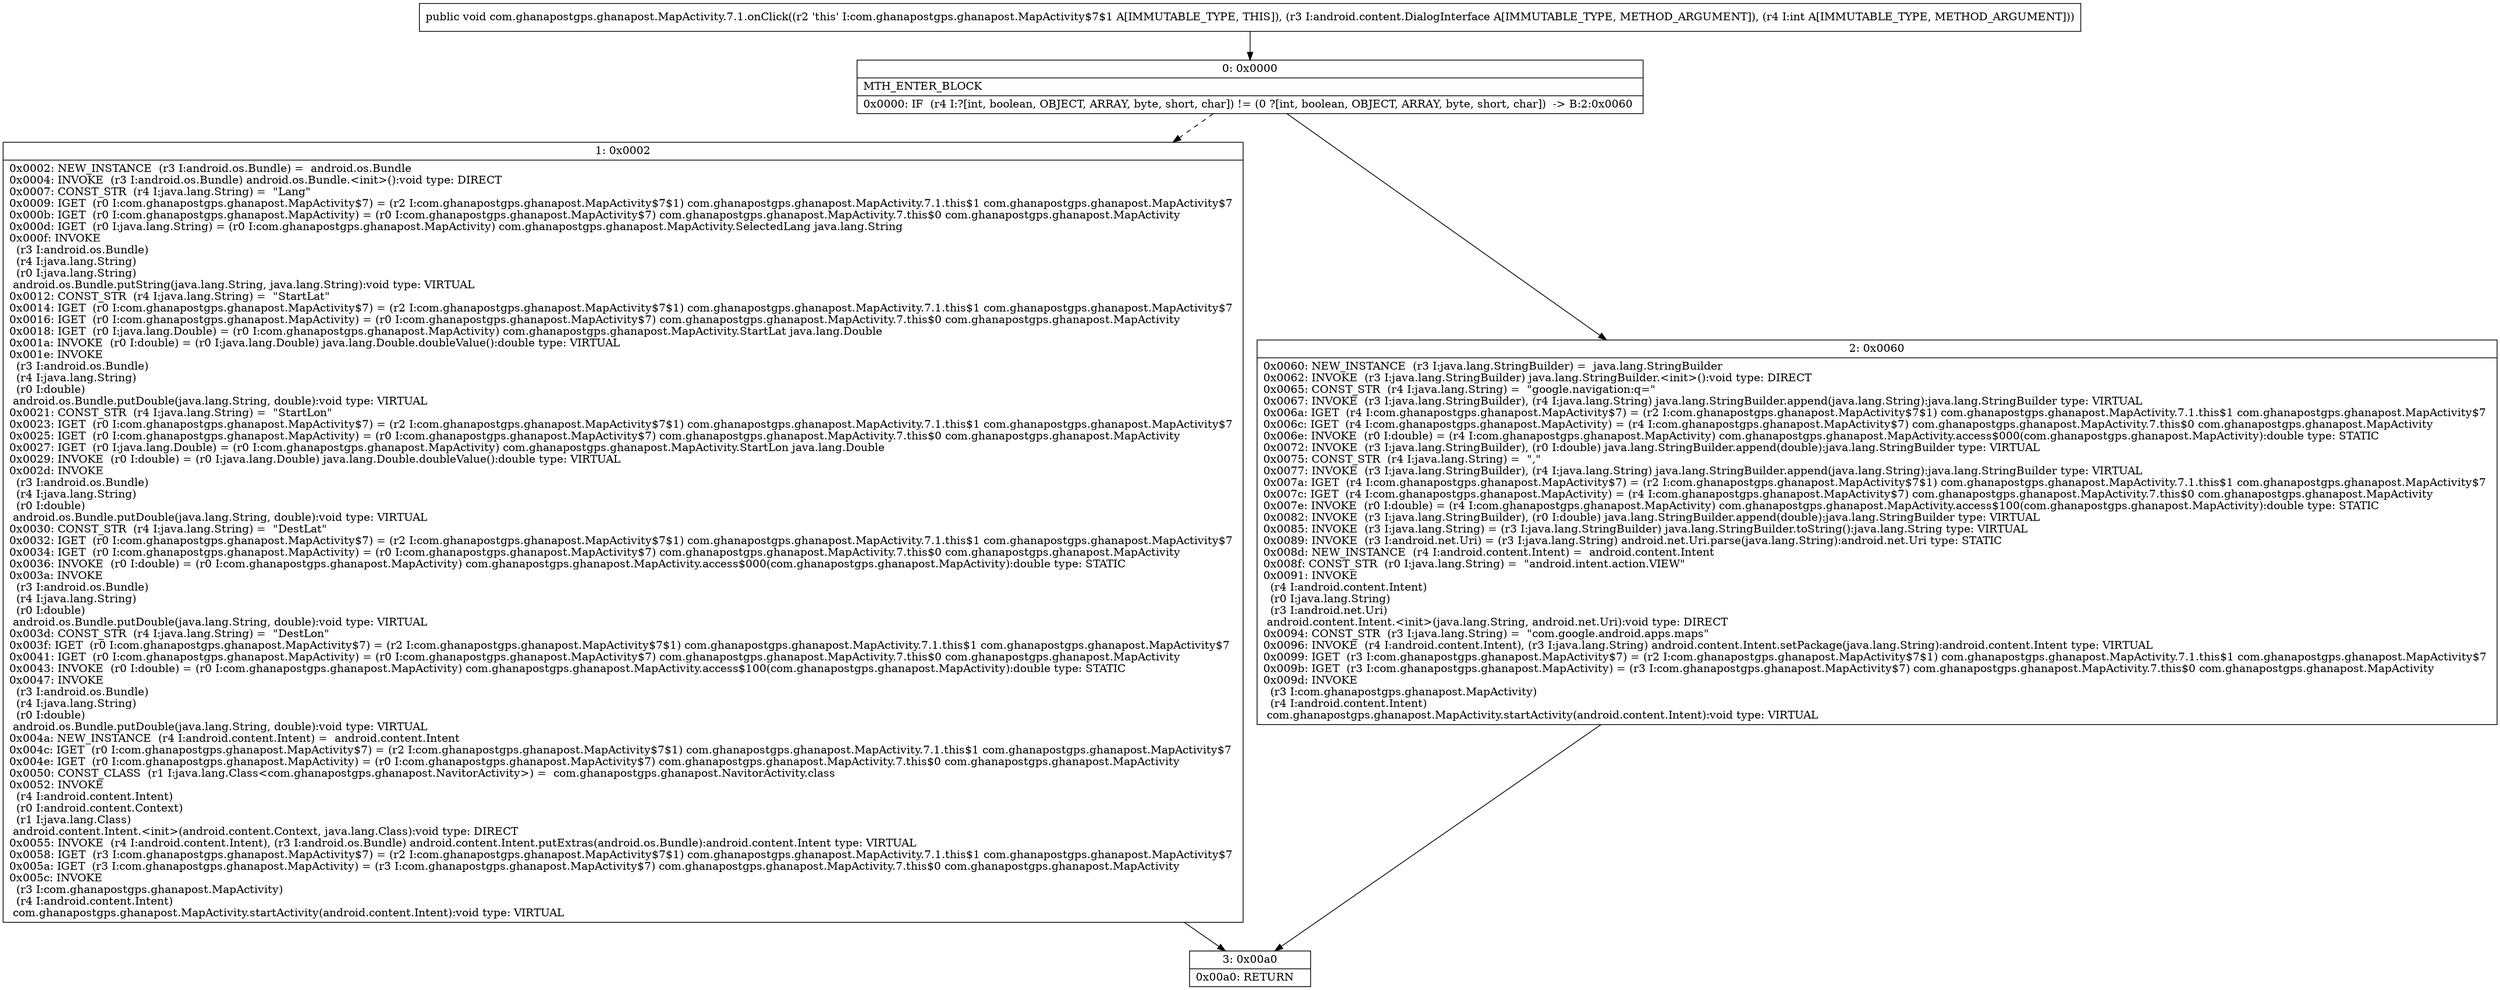 digraph "CFG forcom.ghanapostgps.ghanapost.MapActivity.7.1.onClick(Landroid\/content\/DialogInterface;I)V" {
Node_0 [shape=record,label="{0\:\ 0x0000|MTH_ENTER_BLOCK\l|0x0000: IF  (r4 I:?[int, boolean, OBJECT, ARRAY, byte, short, char]) != (0 ?[int, boolean, OBJECT, ARRAY, byte, short, char])  \-\> B:2:0x0060 \l}"];
Node_1 [shape=record,label="{1\:\ 0x0002|0x0002: NEW_INSTANCE  (r3 I:android.os.Bundle) =  android.os.Bundle \l0x0004: INVOKE  (r3 I:android.os.Bundle) android.os.Bundle.\<init\>():void type: DIRECT \l0x0007: CONST_STR  (r4 I:java.lang.String) =  \"Lang\" \l0x0009: IGET  (r0 I:com.ghanapostgps.ghanapost.MapActivity$7) = (r2 I:com.ghanapostgps.ghanapost.MapActivity$7$1) com.ghanapostgps.ghanapost.MapActivity.7.1.this$1 com.ghanapostgps.ghanapost.MapActivity$7 \l0x000b: IGET  (r0 I:com.ghanapostgps.ghanapost.MapActivity) = (r0 I:com.ghanapostgps.ghanapost.MapActivity$7) com.ghanapostgps.ghanapost.MapActivity.7.this$0 com.ghanapostgps.ghanapost.MapActivity \l0x000d: IGET  (r0 I:java.lang.String) = (r0 I:com.ghanapostgps.ghanapost.MapActivity) com.ghanapostgps.ghanapost.MapActivity.SelectedLang java.lang.String \l0x000f: INVOKE  \l  (r3 I:android.os.Bundle)\l  (r4 I:java.lang.String)\l  (r0 I:java.lang.String)\l android.os.Bundle.putString(java.lang.String, java.lang.String):void type: VIRTUAL \l0x0012: CONST_STR  (r4 I:java.lang.String) =  \"StartLat\" \l0x0014: IGET  (r0 I:com.ghanapostgps.ghanapost.MapActivity$7) = (r2 I:com.ghanapostgps.ghanapost.MapActivity$7$1) com.ghanapostgps.ghanapost.MapActivity.7.1.this$1 com.ghanapostgps.ghanapost.MapActivity$7 \l0x0016: IGET  (r0 I:com.ghanapostgps.ghanapost.MapActivity) = (r0 I:com.ghanapostgps.ghanapost.MapActivity$7) com.ghanapostgps.ghanapost.MapActivity.7.this$0 com.ghanapostgps.ghanapost.MapActivity \l0x0018: IGET  (r0 I:java.lang.Double) = (r0 I:com.ghanapostgps.ghanapost.MapActivity) com.ghanapostgps.ghanapost.MapActivity.StartLat java.lang.Double \l0x001a: INVOKE  (r0 I:double) = (r0 I:java.lang.Double) java.lang.Double.doubleValue():double type: VIRTUAL \l0x001e: INVOKE  \l  (r3 I:android.os.Bundle)\l  (r4 I:java.lang.String)\l  (r0 I:double)\l android.os.Bundle.putDouble(java.lang.String, double):void type: VIRTUAL \l0x0021: CONST_STR  (r4 I:java.lang.String) =  \"StartLon\" \l0x0023: IGET  (r0 I:com.ghanapostgps.ghanapost.MapActivity$7) = (r2 I:com.ghanapostgps.ghanapost.MapActivity$7$1) com.ghanapostgps.ghanapost.MapActivity.7.1.this$1 com.ghanapostgps.ghanapost.MapActivity$7 \l0x0025: IGET  (r0 I:com.ghanapostgps.ghanapost.MapActivity) = (r0 I:com.ghanapostgps.ghanapost.MapActivity$7) com.ghanapostgps.ghanapost.MapActivity.7.this$0 com.ghanapostgps.ghanapost.MapActivity \l0x0027: IGET  (r0 I:java.lang.Double) = (r0 I:com.ghanapostgps.ghanapost.MapActivity) com.ghanapostgps.ghanapost.MapActivity.StartLon java.lang.Double \l0x0029: INVOKE  (r0 I:double) = (r0 I:java.lang.Double) java.lang.Double.doubleValue():double type: VIRTUAL \l0x002d: INVOKE  \l  (r3 I:android.os.Bundle)\l  (r4 I:java.lang.String)\l  (r0 I:double)\l android.os.Bundle.putDouble(java.lang.String, double):void type: VIRTUAL \l0x0030: CONST_STR  (r4 I:java.lang.String) =  \"DestLat\" \l0x0032: IGET  (r0 I:com.ghanapostgps.ghanapost.MapActivity$7) = (r2 I:com.ghanapostgps.ghanapost.MapActivity$7$1) com.ghanapostgps.ghanapost.MapActivity.7.1.this$1 com.ghanapostgps.ghanapost.MapActivity$7 \l0x0034: IGET  (r0 I:com.ghanapostgps.ghanapost.MapActivity) = (r0 I:com.ghanapostgps.ghanapost.MapActivity$7) com.ghanapostgps.ghanapost.MapActivity.7.this$0 com.ghanapostgps.ghanapost.MapActivity \l0x0036: INVOKE  (r0 I:double) = (r0 I:com.ghanapostgps.ghanapost.MapActivity) com.ghanapostgps.ghanapost.MapActivity.access$000(com.ghanapostgps.ghanapost.MapActivity):double type: STATIC \l0x003a: INVOKE  \l  (r3 I:android.os.Bundle)\l  (r4 I:java.lang.String)\l  (r0 I:double)\l android.os.Bundle.putDouble(java.lang.String, double):void type: VIRTUAL \l0x003d: CONST_STR  (r4 I:java.lang.String) =  \"DestLon\" \l0x003f: IGET  (r0 I:com.ghanapostgps.ghanapost.MapActivity$7) = (r2 I:com.ghanapostgps.ghanapost.MapActivity$7$1) com.ghanapostgps.ghanapost.MapActivity.7.1.this$1 com.ghanapostgps.ghanapost.MapActivity$7 \l0x0041: IGET  (r0 I:com.ghanapostgps.ghanapost.MapActivity) = (r0 I:com.ghanapostgps.ghanapost.MapActivity$7) com.ghanapostgps.ghanapost.MapActivity.7.this$0 com.ghanapostgps.ghanapost.MapActivity \l0x0043: INVOKE  (r0 I:double) = (r0 I:com.ghanapostgps.ghanapost.MapActivity) com.ghanapostgps.ghanapost.MapActivity.access$100(com.ghanapostgps.ghanapost.MapActivity):double type: STATIC \l0x0047: INVOKE  \l  (r3 I:android.os.Bundle)\l  (r4 I:java.lang.String)\l  (r0 I:double)\l android.os.Bundle.putDouble(java.lang.String, double):void type: VIRTUAL \l0x004a: NEW_INSTANCE  (r4 I:android.content.Intent) =  android.content.Intent \l0x004c: IGET  (r0 I:com.ghanapostgps.ghanapost.MapActivity$7) = (r2 I:com.ghanapostgps.ghanapost.MapActivity$7$1) com.ghanapostgps.ghanapost.MapActivity.7.1.this$1 com.ghanapostgps.ghanapost.MapActivity$7 \l0x004e: IGET  (r0 I:com.ghanapostgps.ghanapost.MapActivity) = (r0 I:com.ghanapostgps.ghanapost.MapActivity$7) com.ghanapostgps.ghanapost.MapActivity.7.this$0 com.ghanapostgps.ghanapost.MapActivity \l0x0050: CONST_CLASS  (r1 I:java.lang.Class\<com.ghanapostgps.ghanapost.NavitorActivity\>) =  com.ghanapostgps.ghanapost.NavitorActivity.class \l0x0052: INVOKE  \l  (r4 I:android.content.Intent)\l  (r0 I:android.content.Context)\l  (r1 I:java.lang.Class)\l android.content.Intent.\<init\>(android.content.Context, java.lang.Class):void type: DIRECT \l0x0055: INVOKE  (r4 I:android.content.Intent), (r3 I:android.os.Bundle) android.content.Intent.putExtras(android.os.Bundle):android.content.Intent type: VIRTUAL \l0x0058: IGET  (r3 I:com.ghanapostgps.ghanapost.MapActivity$7) = (r2 I:com.ghanapostgps.ghanapost.MapActivity$7$1) com.ghanapostgps.ghanapost.MapActivity.7.1.this$1 com.ghanapostgps.ghanapost.MapActivity$7 \l0x005a: IGET  (r3 I:com.ghanapostgps.ghanapost.MapActivity) = (r3 I:com.ghanapostgps.ghanapost.MapActivity$7) com.ghanapostgps.ghanapost.MapActivity.7.this$0 com.ghanapostgps.ghanapost.MapActivity \l0x005c: INVOKE  \l  (r3 I:com.ghanapostgps.ghanapost.MapActivity)\l  (r4 I:android.content.Intent)\l com.ghanapostgps.ghanapost.MapActivity.startActivity(android.content.Intent):void type: VIRTUAL \l}"];
Node_2 [shape=record,label="{2\:\ 0x0060|0x0060: NEW_INSTANCE  (r3 I:java.lang.StringBuilder) =  java.lang.StringBuilder \l0x0062: INVOKE  (r3 I:java.lang.StringBuilder) java.lang.StringBuilder.\<init\>():void type: DIRECT \l0x0065: CONST_STR  (r4 I:java.lang.String) =  \"google.navigation:q=\" \l0x0067: INVOKE  (r3 I:java.lang.StringBuilder), (r4 I:java.lang.String) java.lang.StringBuilder.append(java.lang.String):java.lang.StringBuilder type: VIRTUAL \l0x006a: IGET  (r4 I:com.ghanapostgps.ghanapost.MapActivity$7) = (r2 I:com.ghanapostgps.ghanapost.MapActivity$7$1) com.ghanapostgps.ghanapost.MapActivity.7.1.this$1 com.ghanapostgps.ghanapost.MapActivity$7 \l0x006c: IGET  (r4 I:com.ghanapostgps.ghanapost.MapActivity) = (r4 I:com.ghanapostgps.ghanapost.MapActivity$7) com.ghanapostgps.ghanapost.MapActivity.7.this$0 com.ghanapostgps.ghanapost.MapActivity \l0x006e: INVOKE  (r0 I:double) = (r4 I:com.ghanapostgps.ghanapost.MapActivity) com.ghanapostgps.ghanapost.MapActivity.access$000(com.ghanapostgps.ghanapost.MapActivity):double type: STATIC \l0x0072: INVOKE  (r3 I:java.lang.StringBuilder), (r0 I:double) java.lang.StringBuilder.append(double):java.lang.StringBuilder type: VIRTUAL \l0x0075: CONST_STR  (r4 I:java.lang.String) =  \",\" \l0x0077: INVOKE  (r3 I:java.lang.StringBuilder), (r4 I:java.lang.String) java.lang.StringBuilder.append(java.lang.String):java.lang.StringBuilder type: VIRTUAL \l0x007a: IGET  (r4 I:com.ghanapostgps.ghanapost.MapActivity$7) = (r2 I:com.ghanapostgps.ghanapost.MapActivity$7$1) com.ghanapostgps.ghanapost.MapActivity.7.1.this$1 com.ghanapostgps.ghanapost.MapActivity$7 \l0x007c: IGET  (r4 I:com.ghanapostgps.ghanapost.MapActivity) = (r4 I:com.ghanapostgps.ghanapost.MapActivity$7) com.ghanapostgps.ghanapost.MapActivity.7.this$0 com.ghanapostgps.ghanapost.MapActivity \l0x007e: INVOKE  (r0 I:double) = (r4 I:com.ghanapostgps.ghanapost.MapActivity) com.ghanapostgps.ghanapost.MapActivity.access$100(com.ghanapostgps.ghanapost.MapActivity):double type: STATIC \l0x0082: INVOKE  (r3 I:java.lang.StringBuilder), (r0 I:double) java.lang.StringBuilder.append(double):java.lang.StringBuilder type: VIRTUAL \l0x0085: INVOKE  (r3 I:java.lang.String) = (r3 I:java.lang.StringBuilder) java.lang.StringBuilder.toString():java.lang.String type: VIRTUAL \l0x0089: INVOKE  (r3 I:android.net.Uri) = (r3 I:java.lang.String) android.net.Uri.parse(java.lang.String):android.net.Uri type: STATIC \l0x008d: NEW_INSTANCE  (r4 I:android.content.Intent) =  android.content.Intent \l0x008f: CONST_STR  (r0 I:java.lang.String) =  \"android.intent.action.VIEW\" \l0x0091: INVOKE  \l  (r4 I:android.content.Intent)\l  (r0 I:java.lang.String)\l  (r3 I:android.net.Uri)\l android.content.Intent.\<init\>(java.lang.String, android.net.Uri):void type: DIRECT \l0x0094: CONST_STR  (r3 I:java.lang.String) =  \"com.google.android.apps.maps\" \l0x0096: INVOKE  (r4 I:android.content.Intent), (r3 I:java.lang.String) android.content.Intent.setPackage(java.lang.String):android.content.Intent type: VIRTUAL \l0x0099: IGET  (r3 I:com.ghanapostgps.ghanapost.MapActivity$7) = (r2 I:com.ghanapostgps.ghanapost.MapActivity$7$1) com.ghanapostgps.ghanapost.MapActivity.7.1.this$1 com.ghanapostgps.ghanapost.MapActivity$7 \l0x009b: IGET  (r3 I:com.ghanapostgps.ghanapost.MapActivity) = (r3 I:com.ghanapostgps.ghanapost.MapActivity$7) com.ghanapostgps.ghanapost.MapActivity.7.this$0 com.ghanapostgps.ghanapost.MapActivity \l0x009d: INVOKE  \l  (r3 I:com.ghanapostgps.ghanapost.MapActivity)\l  (r4 I:android.content.Intent)\l com.ghanapostgps.ghanapost.MapActivity.startActivity(android.content.Intent):void type: VIRTUAL \l}"];
Node_3 [shape=record,label="{3\:\ 0x00a0|0x00a0: RETURN   \l}"];
MethodNode[shape=record,label="{public void com.ghanapostgps.ghanapost.MapActivity.7.1.onClick((r2 'this' I:com.ghanapostgps.ghanapost.MapActivity$7$1 A[IMMUTABLE_TYPE, THIS]), (r3 I:android.content.DialogInterface A[IMMUTABLE_TYPE, METHOD_ARGUMENT]), (r4 I:int A[IMMUTABLE_TYPE, METHOD_ARGUMENT])) }"];
MethodNode -> Node_0;
Node_0 -> Node_1[style=dashed];
Node_0 -> Node_2;
Node_1 -> Node_3;
Node_2 -> Node_3;
}

